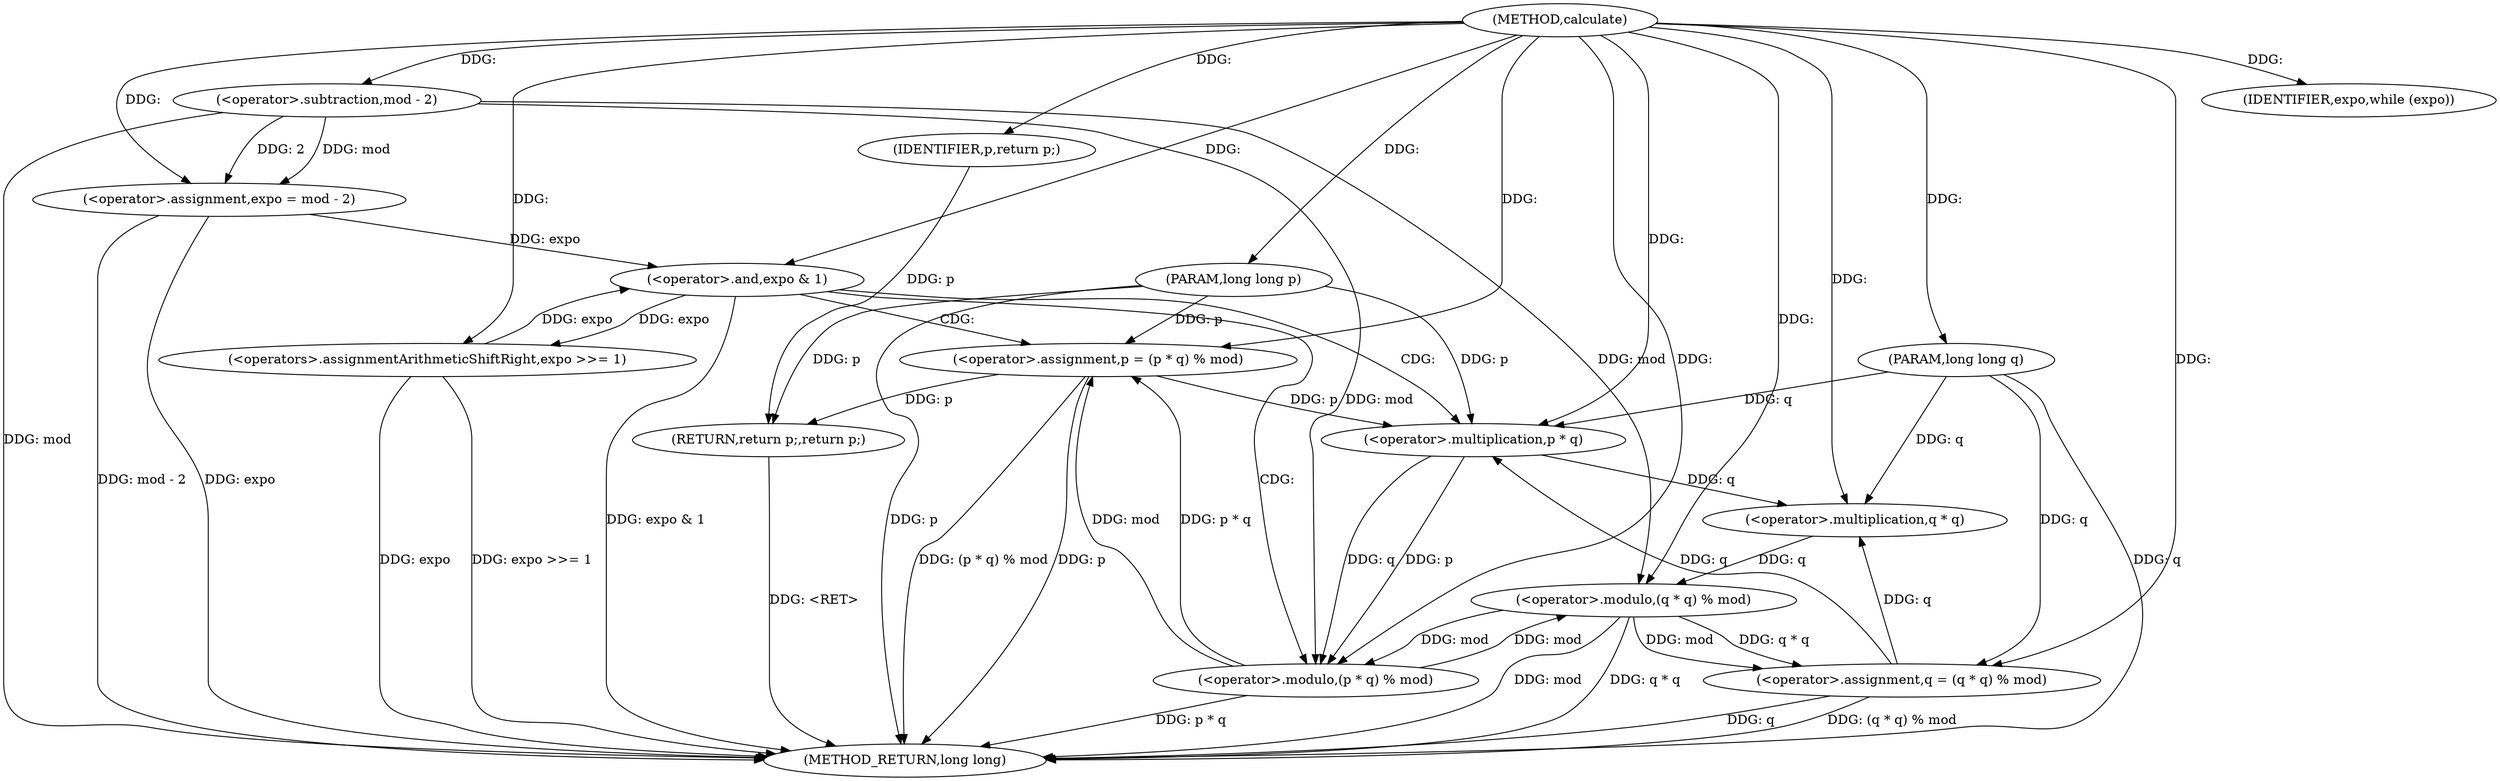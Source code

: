digraph "calculate" {  
"1000274" [label = "(METHOD,calculate)" ]
"1000311" [label = "(METHOD_RETURN,long long)" ]
"1000275" [label = "(PARAM,long long p)" ]
"1000276" [label = "(PARAM,long long q)" ]
"1000279" [label = "(<operator>.assignment,expo = mod - 2)" ]
"1000309" [label = "(RETURN,return p;,return p;)" ]
"1000285" [label = "(IDENTIFIER,expo,while (expo))" ]
"1000310" [label = "(IDENTIFIER,p,return p;)" ]
"1000281" [label = "(<operator>.subtraction,mod - 2)" ]
"1000299" [label = "(<operator>.assignment,q = (q * q) % mod)" ]
"1000306" [label = "(<operators>.assignmentArithmeticShiftRight,expo >>= 1)" ]
"1000288" [label = "(<operator>.and,expo & 1)" ]
"1000292" [label = "(<operator>.assignment,p = (p * q) % mod)" ]
"1000301" [label = "(<operator>.modulo,(q * q) % mod)" ]
"1000302" [label = "(<operator>.multiplication,q * q)" ]
"1000294" [label = "(<operator>.modulo,(p * q) % mod)" ]
"1000295" [label = "(<operator>.multiplication,p * q)" ]
  "1000275" -> "1000311"  [ label = "DDG: p"] 
  "1000276" -> "1000311"  [ label = "DDG: q"] 
  "1000279" -> "1000311"  [ label = "DDG: expo"] 
  "1000281" -> "1000311"  [ label = "DDG: mod"] 
  "1000279" -> "1000311"  [ label = "DDG: mod - 2"] 
  "1000288" -> "1000311"  [ label = "DDG: expo & 1"] 
  "1000292" -> "1000311"  [ label = "DDG: p"] 
  "1000294" -> "1000311"  [ label = "DDG: p * q"] 
  "1000292" -> "1000311"  [ label = "DDG: (p * q) % mod"] 
  "1000299" -> "1000311"  [ label = "DDG: q"] 
  "1000301" -> "1000311"  [ label = "DDG: q * q"] 
  "1000301" -> "1000311"  [ label = "DDG: mod"] 
  "1000299" -> "1000311"  [ label = "DDG: (q * q) % mod"] 
  "1000306" -> "1000311"  [ label = "DDG: expo"] 
  "1000306" -> "1000311"  [ label = "DDG: expo >>= 1"] 
  "1000309" -> "1000311"  [ label = "DDG: <RET>"] 
  "1000274" -> "1000275"  [ label = "DDG: "] 
  "1000274" -> "1000276"  [ label = "DDG: "] 
  "1000281" -> "1000279"  [ label = "DDG: 2"] 
  "1000281" -> "1000279"  [ label = "DDG: mod"] 
  "1000310" -> "1000309"  [ label = "DDG: p"] 
  "1000292" -> "1000309"  [ label = "DDG: p"] 
  "1000275" -> "1000309"  [ label = "DDG: p"] 
  "1000274" -> "1000279"  [ label = "DDG: "] 
  "1000274" -> "1000285"  [ label = "DDG: "] 
  "1000274" -> "1000310"  [ label = "DDG: "] 
  "1000274" -> "1000281"  [ label = "DDG: "] 
  "1000301" -> "1000299"  [ label = "DDG: q * q"] 
  "1000301" -> "1000299"  [ label = "DDG: mod"] 
  "1000276" -> "1000299"  [ label = "DDG: q"] 
  "1000274" -> "1000299"  [ label = "DDG: "] 
  "1000288" -> "1000306"  [ label = "DDG: expo"] 
  "1000274" -> "1000306"  [ label = "DDG: "] 
  "1000279" -> "1000288"  [ label = "DDG: expo"] 
  "1000306" -> "1000288"  [ label = "DDG: expo"] 
  "1000274" -> "1000288"  [ label = "DDG: "] 
  "1000294" -> "1000292"  [ label = "DDG: p * q"] 
  "1000294" -> "1000292"  [ label = "DDG: mod"] 
  "1000302" -> "1000301"  [ label = "DDG: q"] 
  "1000281" -> "1000301"  [ label = "DDG: mod"] 
  "1000294" -> "1000301"  [ label = "DDG: mod"] 
  "1000274" -> "1000301"  [ label = "DDG: "] 
  "1000275" -> "1000292"  [ label = "DDG: p"] 
  "1000274" -> "1000292"  [ label = "DDG: "] 
  "1000295" -> "1000302"  [ label = "DDG: q"] 
  "1000299" -> "1000302"  [ label = "DDG: q"] 
  "1000276" -> "1000302"  [ label = "DDG: q"] 
  "1000274" -> "1000302"  [ label = "DDG: "] 
  "1000295" -> "1000294"  [ label = "DDG: q"] 
  "1000295" -> "1000294"  [ label = "DDG: p"] 
  "1000281" -> "1000294"  [ label = "DDG: mod"] 
  "1000301" -> "1000294"  [ label = "DDG: mod"] 
  "1000274" -> "1000294"  [ label = "DDG: "] 
  "1000292" -> "1000295"  [ label = "DDG: p"] 
  "1000275" -> "1000295"  [ label = "DDG: p"] 
  "1000274" -> "1000295"  [ label = "DDG: "] 
  "1000299" -> "1000295"  [ label = "DDG: q"] 
  "1000276" -> "1000295"  [ label = "DDG: q"] 
  "1000288" -> "1000294"  [ label = "CDG: "] 
  "1000288" -> "1000295"  [ label = "CDG: "] 
  "1000288" -> "1000292"  [ label = "CDG: "] 
}

